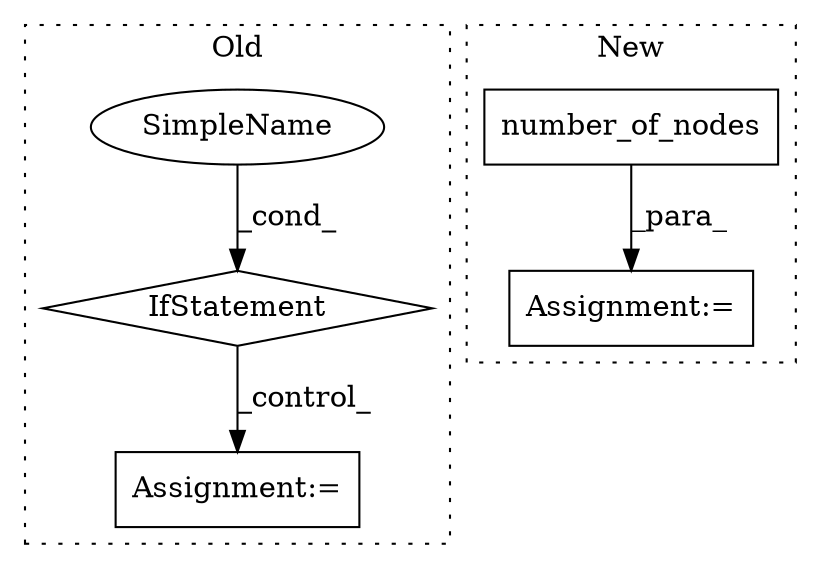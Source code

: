 digraph G {
subgraph cluster0 {
1 [label="IfStatement" a="25" s="8741,8755" l="4,2" shape="diamond"];
4 [label="Assignment:=" a="7" s="9059" l="1" shape="box"];
5 [label="SimpleName" a="42" s="8745" l="10" shape="ellipse"];
label = "Old";
style="dotted";
}
subgraph cluster1 {
2 [label="number_of_nodes" a="32" s="3802" l="17" shape="box"];
3 [label="Assignment:=" a="7" s="3773" l="1" shape="box"];
label = "New";
style="dotted";
}
1 -> 4 [label="_control_"];
2 -> 3 [label="_para_"];
5 -> 1 [label="_cond_"];
}